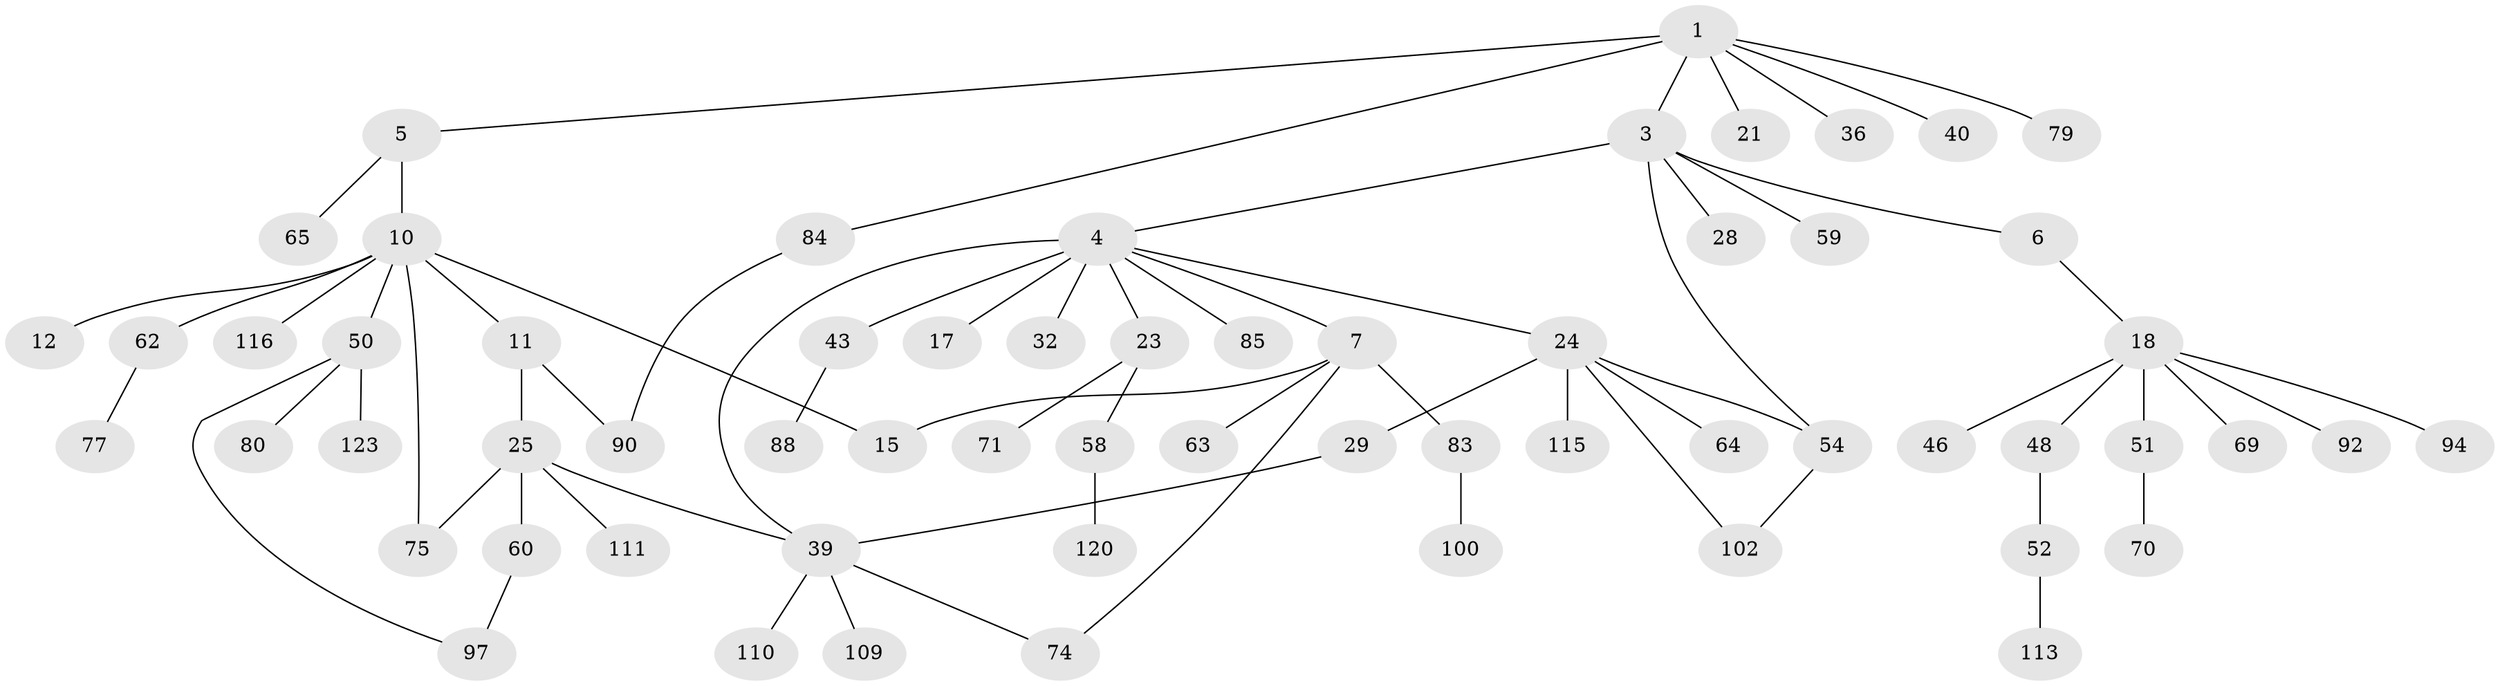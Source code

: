 // original degree distribution, {3: 0.096, 6: 0.024, 5: 0.056, 7: 0.008, 4: 0.104, 2: 0.264, 1: 0.448}
// Generated by graph-tools (version 1.1) at 2025/13/03/09/25 04:13:39]
// undirected, 62 vertices, 70 edges
graph export_dot {
graph [start="1"]
  node [color=gray90,style=filled];
  1 [super="+2+78"];
  3 [super="+38"];
  4 [super="+34+14+9"];
  5 [super="+8"];
  6 [super="+114+68"];
  7 [super="+91+22+33"];
  10 [super="+13"];
  11 [super="+35"];
  12;
  15 [super="+101"];
  17 [super="+19+118"];
  18 [super="+20+27"];
  21;
  23 [super="+26"];
  24 [super="+30+95"];
  25 [super="+47+124"];
  28 [super="+76"];
  29 [super="+61"];
  32;
  36;
  39 [super="+72+44+53"];
  40;
  43;
  46;
  48;
  50 [super="+107+108+57"];
  51;
  52;
  54 [super="+89"];
  58;
  59;
  60;
  62 [super="+104"];
  63;
  64 [super="+82"];
  65 [super="+98"];
  69;
  70;
  71;
  74;
  75 [super="+86+81"];
  77;
  79;
  80;
  83;
  84 [super="+87"];
  85;
  88;
  90 [super="+106"];
  92;
  94 [super="+96"];
  97;
  100;
  102;
  109;
  110;
  111;
  113;
  115;
  116;
  120;
  123;
  1 -- 79;
  1 -- 3 [weight=2];
  1 -- 36;
  1 -- 5;
  1 -- 21;
  1 -- 40;
  1 -- 84;
  3 -- 4;
  3 -- 6;
  3 -- 28;
  3 -- 54;
  3 -- 59;
  4 -- 7;
  4 -- 85;
  4 -- 39;
  4 -- 17 [weight=2];
  4 -- 32;
  4 -- 23;
  4 -- 24;
  4 -- 43;
  5 -- 10;
  5 -- 65;
  6 -- 18;
  7 -- 74;
  7 -- 15;
  7 -- 83;
  7 -- 63;
  10 -- 11;
  10 -- 12;
  10 -- 50;
  10 -- 62;
  10 -- 75;
  10 -- 116;
  10 -- 15;
  11 -- 25;
  11 -- 90;
  18 -- 46;
  18 -- 92;
  18 -- 51;
  18 -- 48;
  18 -- 69;
  18 -- 94;
  23 -- 58;
  23 -- 71;
  24 -- 29;
  24 -- 64;
  24 -- 54;
  24 -- 115;
  24 -- 102;
  25 -- 60;
  25 -- 75;
  25 -- 111;
  25 -- 39;
  29 -- 39;
  39 -- 74;
  39 -- 109;
  39 -- 110;
  43 -- 88;
  48 -- 52;
  50 -- 80;
  50 -- 97;
  50 -- 123;
  51 -- 70;
  52 -- 113;
  54 -- 102;
  58 -- 120;
  60 -- 97;
  62 -- 77;
  83 -- 100;
  84 -- 90;
}
